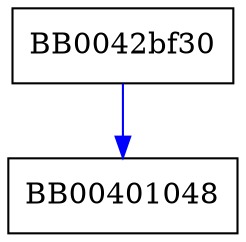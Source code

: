 digraph function_cmp {
  node [shape="box"];
  graph [splines=ortho];
  BB0042bf30 -> BB00401048 [color="blue"];
}